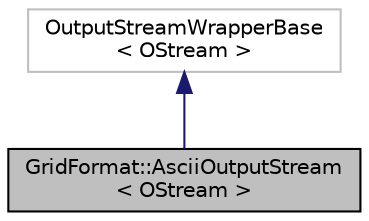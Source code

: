 digraph "GridFormat::AsciiOutputStream&lt; OStream &gt;"
{
 // LATEX_PDF_SIZE
  edge [fontname="Helvetica",fontsize="10",labelfontname="Helvetica",labelfontsize="10"];
  node [fontname="Helvetica",fontsize="10",shape=record];
  Node1 [label="GridFormat::AsciiOutputStream\l\< OStream \>",height=0.2,width=0.4,color="black", fillcolor="grey75", style="filled", fontcolor="black",tooltip="Wrapper around a given stream to write formatted ascii output."];
  Node2 -> Node1 [dir="back",color="midnightblue",fontsize="10",style="solid",fontname="Helvetica"];
  Node2 [label="OutputStreamWrapperBase\l\< OStream \>",height=0.2,width=0.4,color="grey75", fillcolor="white", style="filled",tooltip=" "];
}
